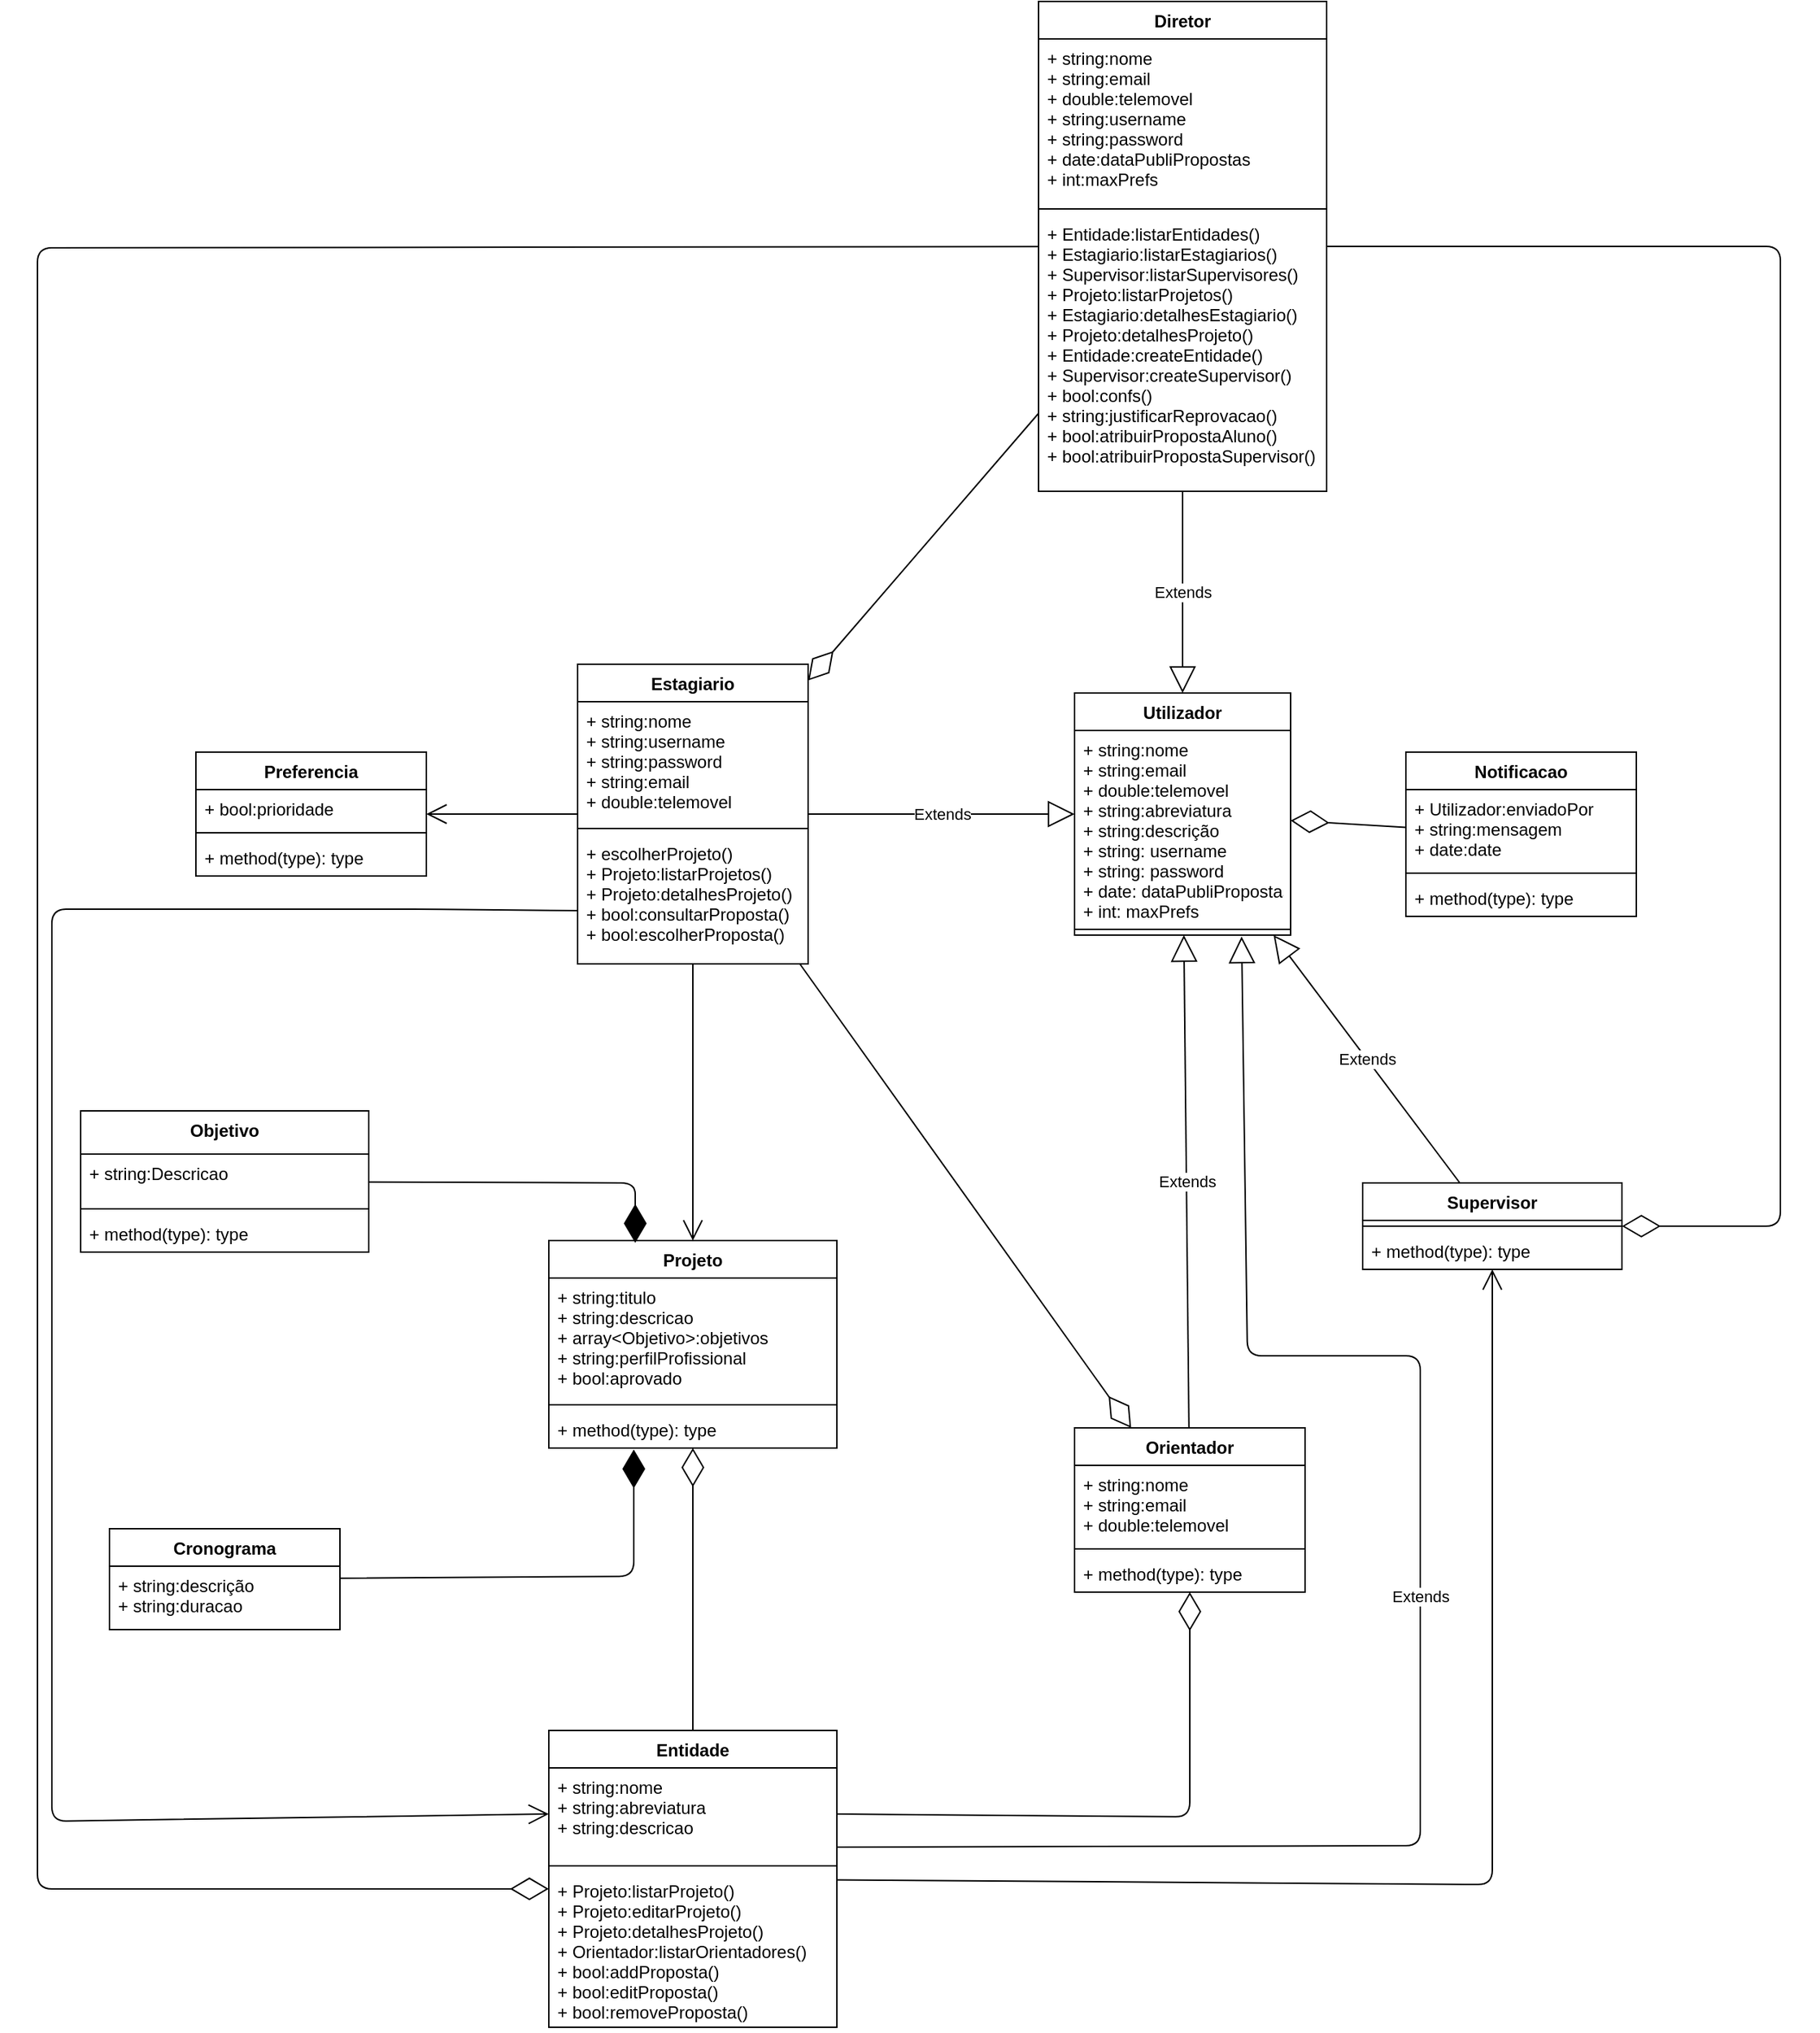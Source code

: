 <mxfile version="14.2.9" type="device"><diagram id="UTzRrUBdHlpDAepOmbyG" name="Page-1"><mxGraphModel dx="2132" dy="1854" grid="1" gridSize="10" guides="1" tooltips="1" connect="1" arrows="1" fold="1" page="1" pageScale="1" pageWidth="827" pageHeight="1169" math="0" shadow="0"><root><mxCell id="0"/><mxCell id="1" parent="0"/><mxCell id="HbkX1wtmfrWM2JTnb59R-1" value="Utilizador" style="swimlane;fontStyle=1;align=center;verticalAlign=top;childLayout=stackLayout;horizontal=1;startSize=26;horizontalStack=0;resizeParent=1;resizeParentMax=0;resizeLast=0;collapsible=1;marginBottom=0;" parent="1" vertex="1"><mxGeometry x="70" y="170" width="150" height="168" as="geometry"/></mxCell><mxCell id="HbkX1wtmfrWM2JTnb59R-2" value="+ string:nome&#xa;+ string:email&#xa;+ double:telemovel&#xa;+ string:abreviatura&#xa;+ string:descrição &#xa;+ string: username&#xa;+ string: password&#xa;+ date: dataPubliPropostas&#xa;+ int: maxPrefs" style="text;strokeColor=none;fillColor=none;align=left;verticalAlign=top;spacingLeft=4;spacingRight=4;overflow=hidden;rotatable=0;points=[[0,0.5],[1,0.5]];portConstraint=eastwest;" parent="HbkX1wtmfrWM2JTnb59R-1" vertex="1"><mxGeometry y="26" width="150" height="134" as="geometry"/></mxCell><mxCell id="HbkX1wtmfrWM2JTnb59R-3" value="" style="line;strokeWidth=1;fillColor=none;align=left;verticalAlign=middle;spacingTop=-1;spacingLeft=3;spacingRight=3;rotatable=0;labelPosition=right;points=[];portConstraint=eastwest;" parent="HbkX1wtmfrWM2JTnb59R-1" vertex="1"><mxGeometry y="160" width="150" height="8" as="geometry"/></mxCell><mxCell id="484Vqte_0aY-zLC1-yI5-16" value="" style="endArrow=open;endFill=1;endSize=12;html=1;" parent="1" source="KutUlDE5RUzrDzT60DcY-48" target="HbkX1wtmfrWM2JTnb59R-39" edge="1"><mxGeometry width="160" relative="1" as="geometry"><mxPoint x="410" y="390" as="sourcePoint"/><mxPoint x="570" y="390" as="targetPoint"/><Array as="points"><mxPoint x="360" y="997"/></Array></mxGeometry></mxCell><mxCell id="HbkX1wtmfrWM2JTnb59R-39" value="Supervisor" style="swimlane;fontStyle=1;align=center;verticalAlign=top;childLayout=stackLayout;horizontal=1;startSize=26;horizontalStack=0;resizeParent=1;resizeParentMax=0;resizeLast=0;collapsible=1;marginBottom=0;" parent="1" vertex="1"><mxGeometry x="270" y="510" width="180" height="60" as="geometry"/></mxCell><mxCell id="HbkX1wtmfrWM2JTnb59R-41" value="" style="line;strokeWidth=1;fillColor=none;align=left;verticalAlign=middle;spacingTop=-1;spacingLeft=3;spacingRight=3;rotatable=0;labelPosition=right;points=[];portConstraint=eastwest;" parent="HbkX1wtmfrWM2JTnb59R-39" vertex="1"><mxGeometry y="26" width="180" height="8" as="geometry"/></mxCell><mxCell id="HbkX1wtmfrWM2JTnb59R-42" value="+ method(type): type" style="text;strokeColor=none;fillColor=none;align=left;verticalAlign=top;spacingLeft=4;spacingRight=4;overflow=hidden;rotatable=0;points=[[0,0.5],[1,0.5]];portConstraint=eastwest;" parent="HbkX1wtmfrWM2JTnb59R-39" vertex="1"><mxGeometry y="34" width="180" height="26" as="geometry"/></mxCell><mxCell id="HbkX1wtmfrWM2JTnb59R-5" value="Projeto" style="swimlane;fontStyle=1;align=center;verticalAlign=top;childLayout=stackLayout;horizontal=1;startSize=26;horizontalStack=0;resizeParent=1;resizeParentMax=0;resizeLast=0;collapsible=1;marginBottom=0;" parent="1" vertex="1"><mxGeometry x="-295" y="550" width="200" height="144" as="geometry"/></mxCell><mxCell id="HbkX1wtmfrWM2JTnb59R-6" value="+ string:titulo&#xa;+ string:descricao&#xa;+ array&lt;Objetivo&gt;:objetivos&#xa;+ string:perfilProfissional&#xa;+ bool:aprovado&#xa;" style="text;strokeColor=none;fillColor=none;align=left;verticalAlign=top;spacingLeft=4;spacingRight=4;overflow=hidden;rotatable=0;points=[[0,0.5],[1,0.5]];portConstraint=eastwest;" parent="HbkX1wtmfrWM2JTnb59R-5" vertex="1"><mxGeometry y="26" width="200" height="84" as="geometry"/></mxCell><mxCell id="HbkX1wtmfrWM2JTnb59R-7" value="" style="line;strokeWidth=1;fillColor=none;align=left;verticalAlign=middle;spacingTop=-1;spacingLeft=3;spacingRight=3;rotatable=0;labelPosition=right;points=[];portConstraint=eastwest;" parent="HbkX1wtmfrWM2JTnb59R-5" vertex="1"><mxGeometry y="110" width="200" height="8" as="geometry"/></mxCell><mxCell id="HbkX1wtmfrWM2JTnb59R-8" value="+ method(type): type" style="text;strokeColor=none;fillColor=none;align=left;verticalAlign=top;spacingLeft=4;spacingRight=4;overflow=hidden;rotatable=0;points=[[0,0.5],[1,0.5]];portConstraint=eastwest;" parent="HbkX1wtmfrWM2JTnb59R-5" vertex="1"><mxGeometry y="118" width="200" height="26" as="geometry"/></mxCell><mxCell id="HbkX1wtmfrWM2JTnb59R-26" value="Objetivo" style="swimlane;fontStyle=1;align=center;verticalAlign=top;childLayout=stackLayout;horizontal=1;startSize=30;horizontalStack=0;resizeParent=1;resizeParentMax=0;resizeLast=0;collapsible=1;marginBottom=0;" parent="1" vertex="1"><mxGeometry x="-620" y="460" width="200" height="98" as="geometry"/></mxCell><mxCell id="HbkX1wtmfrWM2JTnb59R-27" value="+ string:Descricao" style="text;strokeColor=none;fillColor=none;align=left;verticalAlign=top;spacingLeft=4;spacingRight=4;overflow=hidden;rotatable=0;points=[[0,0.5],[1,0.5]];portConstraint=eastwest;" parent="HbkX1wtmfrWM2JTnb59R-26" vertex="1"><mxGeometry y="30" width="200" height="34" as="geometry"/></mxCell><mxCell id="HbkX1wtmfrWM2JTnb59R-28" value="" style="line;strokeWidth=1;fillColor=none;align=left;verticalAlign=middle;spacingTop=-1;spacingLeft=3;spacingRight=3;rotatable=0;labelPosition=right;points=[];portConstraint=eastwest;" parent="HbkX1wtmfrWM2JTnb59R-26" vertex="1"><mxGeometry y="64" width="200" height="8" as="geometry"/></mxCell><mxCell id="HbkX1wtmfrWM2JTnb59R-29" value="+ method(type): type" style="text;strokeColor=none;fillColor=none;align=left;verticalAlign=top;spacingLeft=4;spacingRight=4;overflow=hidden;rotatable=0;points=[[0,0.5],[1,0.5]];portConstraint=eastwest;" parent="HbkX1wtmfrWM2JTnb59R-26" vertex="1"><mxGeometry y="72" width="200" height="26" as="geometry"/></mxCell><mxCell id="484Vqte_0aY-zLC1-yI5-24" value="" style="endArrow=diamondThin;endFill=0;endSize=24;html=1;" parent="1" source="KutUlDE5RUzrDzT60DcY-52" target="KutUlDE5RUzrDzT60DcY-56" edge="1"><mxGeometry width="160" relative="1" as="geometry"><mxPoint x="700" y="400" as="sourcePoint"/><mxPoint x="860" y="400" as="targetPoint"/></mxGeometry></mxCell><mxCell id="_Y9MNjo3REweXl93o-yV-7" value="Cronograma" style="swimlane;fontStyle=1;align=center;verticalAlign=top;childLayout=stackLayout;horizontal=1;startSize=26;horizontalStack=0;resizeParent=1;resizeParentMax=0;resizeLast=0;collapsible=1;marginBottom=0;" parent="1" vertex="1"><mxGeometry x="-600" y="750" width="160" height="70" as="geometry"/></mxCell><mxCell id="_Y9MNjo3REweXl93o-yV-8" value="+ string:descrição&#xa;+ string:duracao" style="text;strokeColor=none;fillColor=none;align=left;verticalAlign=top;spacingLeft=4;spacingRight=4;overflow=hidden;rotatable=0;points=[[0,0.5],[1,0.5]];portConstraint=eastwest;" parent="_Y9MNjo3REweXl93o-yV-7" vertex="1"><mxGeometry y="26" width="160" height="44" as="geometry"/></mxCell><mxCell id="_Y9MNjo3REweXl93o-yV-9" value="" style="line;strokeWidth=1;fillColor=none;align=left;verticalAlign=middle;spacingTop=-1;spacingLeft=3;spacingRight=3;rotatable=0;labelPosition=right;points=[];portConstraint=eastwest;" parent="_Y9MNjo3REweXl93o-yV-7" vertex="1"><mxGeometry y="70" width="160" as="geometry"/></mxCell><mxCell id="E5fywX1vE359T4CWGSiY-1" value="" style="endArrow=diamondThin;endFill=1;endSize=24;html=1;entryX=0.295;entryY=1.038;entryDx=0;entryDy=0;entryPerimeter=0;" parent="1" source="_Y9MNjo3REweXl93o-yV-7" edge="1" target="HbkX1wtmfrWM2JTnb59R-8"><mxGeometry width="160" relative="1" as="geometry"><mxPoint x="970" y="694" as="sourcePoint"/><mxPoint x="810" y="570.024" as="targetPoint"/><Array as="points"><mxPoint x="-236" y="783"/></Array></mxGeometry></mxCell><mxCell id="r8humelKKZTn6ag4jBME-1" value="" style="endArrow=diamondThin;endFill=1;endSize=24;html=1;entryX=0.3;entryY=0.011;entryDx=0;entryDy=0;entryPerimeter=0;" parent="1" target="HbkX1wtmfrWM2JTnb59R-5" edge="1" source="HbkX1wtmfrWM2JTnb59R-26"><mxGeometry width="160" relative="1" as="geometry"><mxPoint x="620.96" y="494.998" as="sourcePoint"/><mxPoint x="470" y="495.024" as="targetPoint"/><Array as="points"><mxPoint x="-235" y="510"/></Array></mxGeometry></mxCell><mxCell id="KutUlDE5RUzrDzT60DcY-1" value="Notificacao" style="swimlane;fontStyle=1;align=center;verticalAlign=top;childLayout=stackLayout;horizontal=1;startSize=26;horizontalStack=0;resizeParent=1;resizeParentMax=0;resizeLast=0;collapsible=1;marginBottom=0;" vertex="1" parent="1"><mxGeometry x="300" y="211" width="160" height="114" as="geometry"/></mxCell><mxCell id="KutUlDE5RUzrDzT60DcY-2" value="+ Utilizador:enviadoPor&#xa;+ string:mensagem&#xa;+ date:date" style="text;strokeColor=none;fillColor=none;align=left;verticalAlign=top;spacingLeft=4;spacingRight=4;overflow=hidden;rotatable=0;points=[[0,0.5],[1,0.5]];portConstraint=eastwest;" vertex="1" parent="KutUlDE5RUzrDzT60DcY-1"><mxGeometry y="26" width="160" height="54" as="geometry"/></mxCell><mxCell id="KutUlDE5RUzrDzT60DcY-3" value="" style="line;strokeWidth=1;fillColor=none;align=left;verticalAlign=middle;spacingTop=-1;spacingLeft=3;spacingRight=3;rotatable=0;labelPosition=right;points=[];portConstraint=eastwest;" vertex="1" parent="KutUlDE5RUzrDzT60DcY-1"><mxGeometry y="80" width="160" height="8" as="geometry"/></mxCell><mxCell id="KutUlDE5RUzrDzT60DcY-4" value="+ method(type): type" style="text;strokeColor=none;fillColor=none;align=left;verticalAlign=top;spacingLeft=4;spacingRight=4;overflow=hidden;rotatable=0;points=[[0,0.5],[1,0.5]];portConstraint=eastwest;" vertex="1" parent="KutUlDE5RUzrDzT60DcY-1"><mxGeometry y="88" width="160" height="26" as="geometry"/></mxCell><mxCell id="KutUlDE5RUzrDzT60DcY-5" value="Extends" style="endArrow=block;endSize=16;endFill=0;html=1;" edge="1" parent="1" source="KutUlDE5RUzrDzT60DcY-56" target="HbkX1wtmfrWM2JTnb59R-1"><mxGeometry width="160" relative="1" as="geometry"><mxPoint x="140" y="260" as="sourcePoint"/><mxPoint x="320" y="350" as="targetPoint"/></mxGeometry></mxCell><mxCell id="KutUlDE5RUzrDzT60DcY-6" value="Extends" style="endArrow=block;endSize=16;endFill=0;html=1;" edge="1" parent="1" source="KutUlDE5RUzrDzT60DcY-44" target="HbkX1wtmfrWM2JTnb59R-1"><mxGeometry width="160" relative="1" as="geometry"><mxPoint x="160" y="680" as="sourcePoint"/><mxPoint x="141" y="411" as="targetPoint"/></mxGeometry></mxCell><mxCell id="KutUlDE5RUzrDzT60DcY-8" value="" style="endArrow=diamondThin;endFill=0;endSize=24;html=1;" edge="1" parent="1" source="KutUlDE5RUzrDzT60DcY-1" target="HbkX1wtmfrWM2JTnb59R-1"><mxGeometry width="160" relative="1" as="geometry"><mxPoint x="10" y="410" as="sourcePoint"/><mxPoint x="410" y="440" as="targetPoint"/></mxGeometry></mxCell><mxCell id="KutUlDE5RUzrDzT60DcY-9" value="Extends" style="endArrow=block;endSize=16;endFill=0;html=1;" edge="1" parent="1" source="HbkX1wtmfrWM2JTnb59R-39" target="HbkX1wtmfrWM2JTnb59R-1"><mxGeometry width="160" relative="1" as="geometry"><mxPoint x="50" y="340" as="sourcePoint"/><mxPoint x="210" y="340" as="targetPoint"/></mxGeometry></mxCell><mxCell id="KutUlDE5RUzrDzT60DcY-10" value="Extends" style="endArrow=block;endSize=16;endFill=0;html=1;entryX=0.773;entryY=1.125;entryDx=0;entryDy=0;entryPerimeter=0;exitX=1;exitY=0.859;exitDx=0;exitDy=0;exitPerimeter=0;" edge="1" parent="1" source="KutUlDE5RUzrDzT60DcY-49" target="HbkX1wtmfrWM2JTnb59R-3"><mxGeometry width="160" relative="1" as="geometry"><mxPoint x="-10" y="410" as="sourcePoint"/><mxPoint x="150" y="410" as="targetPoint"/><Array as="points"><mxPoint x="310" y="970"/><mxPoint x="310" y="630"/><mxPoint x="190" y="630"/></Array></mxGeometry></mxCell><mxCell id="KutUlDE5RUzrDzT60DcY-11" value="Extends" style="endArrow=block;endSize=16;endFill=0;html=1;" edge="1" parent="1" source="KutUlDE5RUzrDzT60DcY-52" target="HbkX1wtmfrWM2JTnb59R-1"><mxGeometry width="160" relative="1" as="geometry"><mxPoint x="-10" y="410" as="sourcePoint"/><mxPoint x="150" y="410" as="targetPoint"/></mxGeometry></mxCell><mxCell id="KutUlDE5RUzrDzT60DcY-12" value="" style="endArrow=diamondThin;endFill=0;endSize=24;html=1;entryX=0;entryY=0.111;entryDx=0;entryDy=0;entryPerimeter=0;" edge="1" parent="1" source="KutUlDE5RUzrDzT60DcY-44" target="KutUlDE5RUzrDzT60DcY-51"><mxGeometry width="160" relative="1" as="geometry"><mxPoint x="-100" y="660" as="sourcePoint"/><mxPoint x="60" y="660" as="targetPoint"/><Array as="points"><mxPoint x="-650" y="-139"/><mxPoint x="-650" y="1000"/></Array></mxGeometry></mxCell><mxCell id="KutUlDE5RUzrDzT60DcY-13" value="" style="endArrow=diamondThin;endFill=0;endSize=24;html=1;" edge="1" parent="1" source="KutUlDE5RUzrDzT60DcY-44" target="KutUlDE5RUzrDzT60DcY-52"><mxGeometry width="160" relative="1" as="geometry"><mxPoint x="55.0" y="795" as="sourcePoint"/><mxPoint x="-30.0" y="795" as="targetPoint"/><Array as="points"/></mxGeometry></mxCell><mxCell id="KutUlDE5RUzrDzT60DcY-14" value="" style="endArrow=diamondThin;endFill=0;endSize=24;html=1;" edge="1" parent="1" source="KutUlDE5RUzrDzT60DcY-44" target="HbkX1wtmfrWM2JTnb59R-39"><mxGeometry width="160" relative="1" as="geometry"><mxPoint x="834.466" y="1670" as="sourcePoint"/><mxPoint x="1003.552" y="1482" as="targetPoint"/><Array as="points"><mxPoint x="560" y="-140"/><mxPoint x="560" y="540"/></Array></mxGeometry></mxCell><mxCell id="KutUlDE5RUzrDzT60DcY-15" value="" style="endArrow=diamondThin;endFill=0;endSize=24;html=1;" edge="1" parent="1" source="KutUlDE5RUzrDzT60DcY-48" target="HbkX1wtmfrWM2JTnb59R-5"><mxGeometry width="160" relative="1" as="geometry"><mxPoint x="55.0" y="829.245" as="sourcePoint"/><mxPoint x="-30.0" y="811.604" as="targetPoint"/></mxGeometry></mxCell><mxCell id="KutUlDE5RUzrDzT60DcY-24" value="" style="endArrow=open;endFill=1;endSize=12;html=1;" edge="1" parent="1" source="KutUlDE5RUzrDzT60DcY-52" target="HbkX1wtmfrWM2JTnb59R-5"><mxGeometry width="160" relative="1" as="geometry"><mxPoint x="-270.0" y="139.065" as="sourcePoint"/><mxPoint x="270" y="230" as="targetPoint"/></mxGeometry></mxCell><mxCell id="KutUlDE5RUzrDzT60DcY-28" value="" style="endArrow=open;endFill=1;endSize=12;html=1;entryX=0;entryY=0.5;entryDx=0;entryDy=0;exitX=0;exitY=0.589;exitDx=0;exitDy=0;exitPerimeter=0;" edge="1" parent="1" source="KutUlDE5RUzrDzT60DcY-55" target="KutUlDE5RUzrDzT60DcY-49"><mxGeometry width="160" relative="1" as="geometry"><mxPoint x="-220" y="316" as="sourcePoint"/><mxPoint x="-2.941" y="-70" as="targetPoint"/><Array as="points"><mxPoint x="-380" y="320"/><mxPoint x="-640" y="320"/><mxPoint x="-640" y="953"/></Array></mxGeometry></mxCell><mxCell id="KutUlDE5RUzrDzT60DcY-29" value="Preferencia" style="swimlane;fontStyle=1;align=center;verticalAlign=top;childLayout=stackLayout;horizontal=1;startSize=26;horizontalStack=0;resizeParent=1;resizeParentMax=0;resizeLast=0;collapsible=1;marginBottom=0;" vertex="1" parent="1"><mxGeometry x="-540" y="211" width="160" height="86" as="geometry"/></mxCell><mxCell id="KutUlDE5RUzrDzT60DcY-30" value="+ bool:prioridade" style="text;strokeColor=none;fillColor=none;align=left;verticalAlign=top;spacingLeft=4;spacingRight=4;overflow=hidden;rotatable=0;points=[[0,0.5],[1,0.5]];portConstraint=eastwest;" vertex="1" parent="KutUlDE5RUzrDzT60DcY-29"><mxGeometry y="26" width="160" height="26" as="geometry"/></mxCell><mxCell id="KutUlDE5RUzrDzT60DcY-31" value="" style="line;strokeWidth=1;fillColor=none;align=left;verticalAlign=middle;spacingTop=-1;spacingLeft=3;spacingRight=3;rotatable=0;labelPosition=right;points=[];portConstraint=eastwest;" vertex="1" parent="KutUlDE5RUzrDzT60DcY-29"><mxGeometry y="52" width="160" height="8" as="geometry"/></mxCell><mxCell id="KutUlDE5RUzrDzT60DcY-32" value="+ method(type): type" style="text;strokeColor=none;fillColor=none;align=left;verticalAlign=top;spacingLeft=4;spacingRight=4;overflow=hidden;rotatable=0;points=[[0,0.5],[1,0.5]];portConstraint=eastwest;" vertex="1" parent="KutUlDE5RUzrDzT60DcY-29"><mxGeometry y="60" width="160" height="26" as="geometry"/></mxCell><mxCell id="KutUlDE5RUzrDzT60DcY-34" value="" style="endArrow=open;endFill=1;endSize=12;html=1;" edge="1" parent="1" source="KutUlDE5RUzrDzT60DcY-52" target="KutUlDE5RUzrDzT60DcY-29"><mxGeometry width="160" relative="1" as="geometry"><mxPoint x="230" y="260" as="sourcePoint"/><mxPoint x="390" y="260" as="targetPoint"/></mxGeometry></mxCell><mxCell id="KutUlDE5RUzrDzT60DcY-36" value="" style="endArrow=diamondThin;endFill=0;endSize=24;html=1;exitX=1;exitY=0.5;exitDx=0;exitDy=0;" edge="1" parent="1" source="KutUlDE5RUzrDzT60DcY-49" target="KutUlDE5RUzrDzT60DcY-56"><mxGeometry width="160" relative="1" as="geometry"><mxPoint x="-96.983" y="-70" as="sourcePoint"/><mxPoint x="-90.862" y="143" as="targetPoint"/><Array as="points"><mxPoint x="150" y="950"/></Array></mxGeometry></mxCell><mxCell id="KutUlDE5RUzrDzT60DcY-44" value="Diretor" style="swimlane;fontStyle=1;align=center;verticalAlign=top;childLayout=stackLayout;horizontal=1;startSize=26;horizontalStack=0;resizeParent=1;resizeParentMax=0;resizeLast=0;collapsible=1;marginBottom=0;" vertex="1" parent="1"><mxGeometry x="45" y="-310" width="200" height="340" as="geometry"/></mxCell><mxCell id="KutUlDE5RUzrDzT60DcY-45" value="+ string:nome&#xa;+ string:email&#xa;+ double:telemovel&#xa;+ string:username&#xa;+ string:password&#xa;+ date:dataPubliPropostas&#xa;+ int:maxPrefs" style="text;strokeColor=none;fillColor=none;align=left;verticalAlign=top;spacingLeft=4;spacingRight=4;overflow=hidden;rotatable=0;points=[[0,0.5],[1,0.5]];portConstraint=eastwest;" vertex="1" parent="KutUlDE5RUzrDzT60DcY-44"><mxGeometry y="26" width="200" height="114" as="geometry"/></mxCell><mxCell id="KutUlDE5RUzrDzT60DcY-46" value="" style="line;strokeWidth=1;fillColor=none;align=left;verticalAlign=middle;spacingTop=-1;spacingLeft=3;spacingRight=3;rotatable=0;labelPosition=right;points=[];portConstraint=eastwest;" vertex="1" parent="KutUlDE5RUzrDzT60DcY-44"><mxGeometry y="140" width="200" height="8" as="geometry"/></mxCell><mxCell id="KutUlDE5RUzrDzT60DcY-47" value="+ Entidade:listarEntidades()&#xa;+ Estagiario:listarEstagiarios()&#xa;+ Supervisor:listarSupervisores()&#xa;+ Projeto:listarProjetos()&#xa;+ Estagiario:detalhesEstagiario()&#xa;+ Projeto:detalhesProjeto()&#xa;+ Entidade:createEntidade()&#xa;+ Supervisor:createSupervisor()&#xa;+ bool:confs()&#xa;+ string:justificarReprovacao()&#xa;+ bool:atribuirPropostaAluno()&#xa;+ bool:atribuirPropostaSupervisor()&#xa;" style="text;strokeColor=none;fillColor=none;align=left;verticalAlign=top;spacingLeft=4;spacingRight=4;overflow=hidden;rotatable=0;points=[[0,0.5],[1,0.5]];portConstraint=eastwest;" vertex="1" parent="KutUlDE5RUzrDzT60DcY-44"><mxGeometry y="148" width="200" height="192" as="geometry"/></mxCell><mxCell id="KutUlDE5RUzrDzT60DcY-48" value="Entidade" style="swimlane;fontStyle=1;align=center;verticalAlign=top;childLayout=stackLayout;horizontal=1;startSize=26;horizontalStack=0;resizeParent=1;resizeParentMax=0;resizeLast=0;collapsible=1;marginBottom=0;" vertex="1" parent="1"><mxGeometry x="-295" y="890" width="200" height="206" as="geometry"/></mxCell><mxCell id="KutUlDE5RUzrDzT60DcY-49" value="+ string:nome&#xa;+ string:abreviatura&#xa;+ string:descricao" style="text;strokeColor=none;fillColor=none;align=left;verticalAlign=top;spacingLeft=4;spacingRight=4;overflow=hidden;rotatable=0;points=[[0,0.5],[1,0.5]];portConstraint=eastwest;" vertex="1" parent="KutUlDE5RUzrDzT60DcY-48"><mxGeometry y="26" width="200" height="64" as="geometry"/></mxCell><mxCell id="KutUlDE5RUzrDzT60DcY-50" value="" style="line;strokeWidth=1;fillColor=none;align=left;verticalAlign=middle;spacingTop=-1;spacingLeft=3;spacingRight=3;rotatable=0;labelPosition=right;points=[];portConstraint=eastwest;" vertex="1" parent="KutUlDE5RUzrDzT60DcY-48"><mxGeometry y="90" width="200" height="8" as="geometry"/></mxCell><mxCell id="KutUlDE5RUzrDzT60DcY-51" value="+ Projeto:listarProjeto()&#xa;+ Projeto:editarProjeto()&#xa;+ Projeto:detalhesProjeto()&#xa;+ Orientador:listarOrientadores()&#xa;+ bool:addProposta()&#xa;+ bool:editProposta()&#xa;+ bool:removeProposta()" style="text;strokeColor=none;fillColor=none;align=left;verticalAlign=top;spacingLeft=4;spacingRight=4;overflow=hidden;rotatable=0;points=[[0,0.5],[1,0.5]];portConstraint=eastwest;" vertex="1" parent="KutUlDE5RUzrDzT60DcY-48"><mxGeometry y="98" width="200" height="108" as="geometry"/></mxCell><mxCell id="KutUlDE5RUzrDzT60DcY-52" value="Estagiario" style="swimlane;fontStyle=1;align=center;verticalAlign=top;childLayout=stackLayout;horizontal=1;startSize=26;horizontalStack=0;resizeParent=1;resizeParentMax=0;resizeLast=0;collapsible=1;marginBottom=0;" vertex="1" parent="1"><mxGeometry x="-275" y="150" width="160" height="208" as="geometry"/></mxCell><mxCell id="KutUlDE5RUzrDzT60DcY-53" value="+ string:nome&#xa;+ string:username&#xa;+ string:password&#xa;+ string:email&#xa;+ double:telemovel" style="text;strokeColor=none;fillColor=none;align=left;verticalAlign=top;spacingLeft=4;spacingRight=4;overflow=hidden;rotatable=0;points=[[0,0.5],[1,0.5]];portConstraint=eastwest;" vertex="1" parent="KutUlDE5RUzrDzT60DcY-52"><mxGeometry y="26" width="160" height="84" as="geometry"/></mxCell><mxCell id="KutUlDE5RUzrDzT60DcY-54" value="" style="line;strokeWidth=1;fillColor=none;align=left;verticalAlign=middle;spacingTop=-1;spacingLeft=3;spacingRight=3;rotatable=0;labelPosition=right;points=[];portConstraint=eastwest;" vertex="1" parent="KutUlDE5RUzrDzT60DcY-52"><mxGeometry y="110" width="160" height="8" as="geometry"/></mxCell><mxCell id="KutUlDE5RUzrDzT60DcY-55" value="+ escolherProjeto()&#xa;+ Projeto:listarProjetos()&#xa;+ Projeto:detalhesProjeto()&#xa;+ bool:consultarProposta()&#xa;+ bool:escolherProposta()" style="text;strokeColor=none;fillColor=none;align=left;verticalAlign=top;spacingLeft=4;spacingRight=4;overflow=hidden;rotatable=0;points=[[0,0.5],[1,0.5]];portConstraint=eastwest;" vertex="1" parent="KutUlDE5RUzrDzT60DcY-52"><mxGeometry y="118" width="160" height="90" as="geometry"/></mxCell><mxCell id="KutUlDE5RUzrDzT60DcY-56" value="Orientador" style="swimlane;fontStyle=1;align=center;verticalAlign=top;childLayout=stackLayout;horizontal=1;startSize=26;horizontalStack=0;resizeParent=1;resizeParentMax=0;resizeLast=0;collapsible=1;marginBottom=0;" vertex="1" parent="1"><mxGeometry x="70" y="680" width="160" height="114" as="geometry"/></mxCell><mxCell id="KutUlDE5RUzrDzT60DcY-57" value="+ string:nome&#xa;+ string:email&#xa;+ double:telemovel" style="text;strokeColor=none;fillColor=none;align=left;verticalAlign=top;spacingLeft=4;spacingRight=4;overflow=hidden;rotatable=0;points=[[0,0.5],[1,0.5]];portConstraint=eastwest;" vertex="1" parent="KutUlDE5RUzrDzT60DcY-56"><mxGeometry y="26" width="160" height="54" as="geometry"/></mxCell><mxCell id="KutUlDE5RUzrDzT60DcY-58" value="" style="line;strokeWidth=1;fillColor=none;align=left;verticalAlign=middle;spacingTop=-1;spacingLeft=3;spacingRight=3;rotatable=0;labelPosition=right;points=[];portConstraint=eastwest;" vertex="1" parent="KutUlDE5RUzrDzT60DcY-56"><mxGeometry y="80" width="160" height="8" as="geometry"/></mxCell><mxCell id="KutUlDE5RUzrDzT60DcY-59" value="+ method(type): type" style="text;strokeColor=none;fillColor=none;align=left;verticalAlign=top;spacingLeft=4;spacingRight=4;overflow=hidden;rotatable=0;points=[[0,0.5],[1,0.5]];portConstraint=eastwest;" vertex="1" parent="KutUlDE5RUzrDzT60DcY-56"><mxGeometry y="88" width="160" height="26" as="geometry"/></mxCell></root></mxGraphModel></diagram></mxfile>